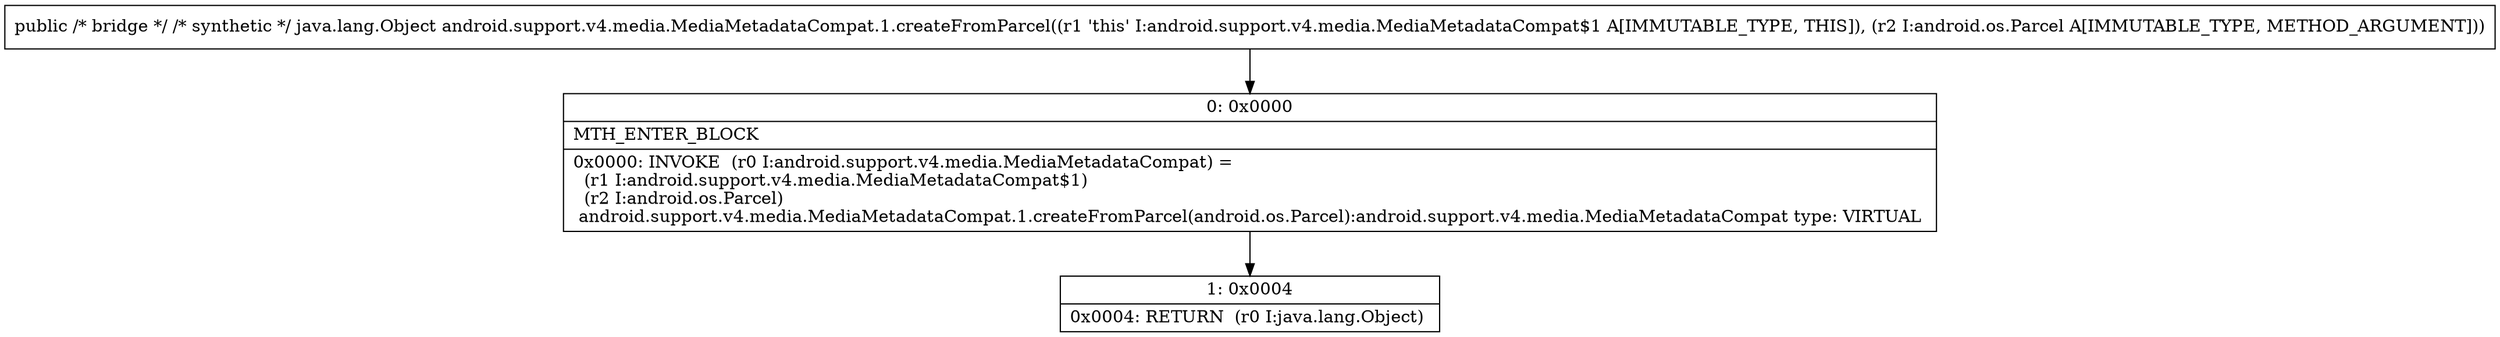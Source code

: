 digraph "CFG forandroid.support.v4.media.MediaMetadataCompat.1.createFromParcel(Landroid\/os\/Parcel;)Ljava\/lang\/Object;" {
Node_0 [shape=record,label="{0\:\ 0x0000|MTH_ENTER_BLOCK\l|0x0000: INVOKE  (r0 I:android.support.v4.media.MediaMetadataCompat) = \l  (r1 I:android.support.v4.media.MediaMetadataCompat$1)\l  (r2 I:android.os.Parcel)\l android.support.v4.media.MediaMetadataCompat.1.createFromParcel(android.os.Parcel):android.support.v4.media.MediaMetadataCompat type: VIRTUAL \l}"];
Node_1 [shape=record,label="{1\:\ 0x0004|0x0004: RETURN  (r0 I:java.lang.Object) \l}"];
MethodNode[shape=record,label="{public \/* bridge *\/ \/* synthetic *\/ java.lang.Object android.support.v4.media.MediaMetadataCompat.1.createFromParcel((r1 'this' I:android.support.v4.media.MediaMetadataCompat$1 A[IMMUTABLE_TYPE, THIS]), (r2 I:android.os.Parcel A[IMMUTABLE_TYPE, METHOD_ARGUMENT])) }"];
MethodNode -> Node_0;
Node_0 -> Node_1;
}

